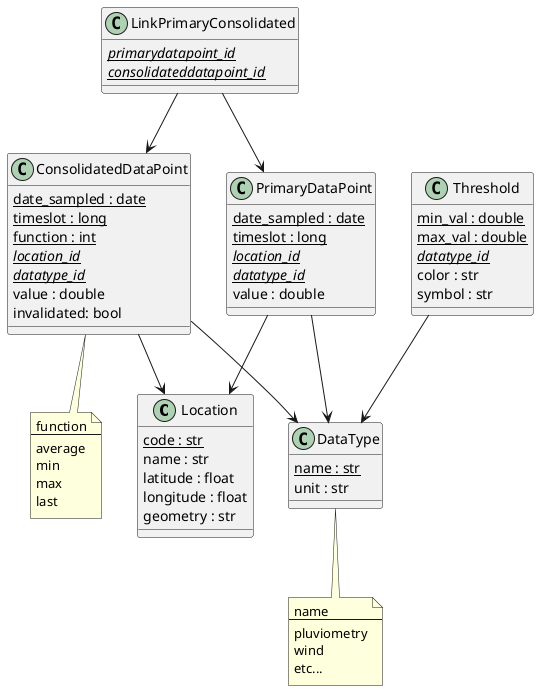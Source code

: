 
@startuml model_overview.png

   ' Objects
   ' -------
    class Location {
        {static} code : str
        name : str
        latitude : float
        longitude : float
        geometry : str
    }

    class DataType {
        {static} name : str
        unit : str
    }
    note "name\n--\npluviometry\nwind\netc..." as NoteDataType

    class Threshold {
        {static} min_val : double
        {static} max_val : double
        {static} {abstract} datatype_id 
        color : str
        symbol : str
    }

    class PrimaryDataPoint {
        {static} date_sampled : date
        {static} timeslot : long
        {static} {abstract} location_id 
        {static} {abstract} datatype_id 
        value : double
    }

    class ConsolidatedDataPoint {
        {static} date_sampled : date
        {static} timeslot : long
        {static} function : int
        {static} {abstract} location_id 
        {static} {abstract} datatype_id 
        value : double
        invalidated: bool
    }
    note "function\n--\naverage\nmin\nmax\nlast" as NoteCDP

    class LinkPrimaryConsolidated {
        {static} {abstract} primarydatapoint_id
        {static} {abstract} consolidateddatapoint_id
    }

   ' Relations
   ' ---------

    DataType -- NoteDataType

    Threshold --> DataType

    PrimaryDataPoint --> Location
    PrimaryDataPoint --> DataType

    ConsolidatedDataPoint --> Location
    ConsolidatedDataPoint --> DataType
    ConsolidatedDataPoint -- NoteCDP

    LinkPrimaryConsolidated --> PrimaryDataPoint
    LinkPrimaryConsolidated --> ConsolidatedDataPoint

@enduml

